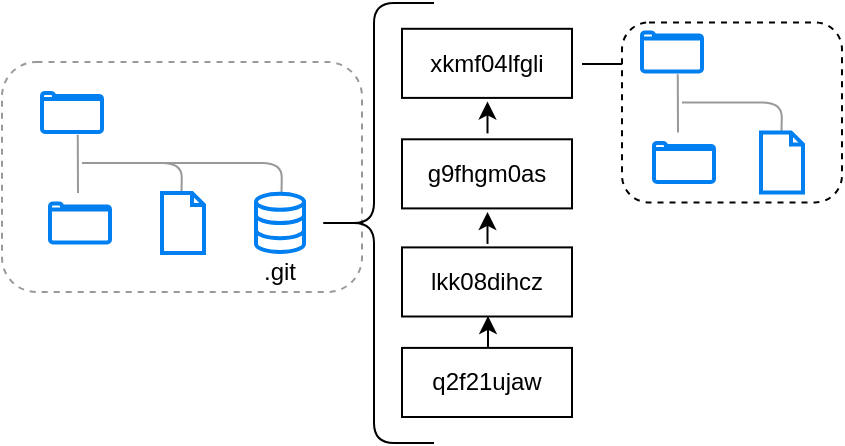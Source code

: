 <mxfile>
    <diagram id="0nmvTfrTeX1Rg3ekf0Fh" name="Page-1">
        <mxGraphModel dx="593" dy="811" grid="1" gridSize="10" guides="1" tooltips="1" connect="1" arrows="1" fold="1" page="1" pageScale="1" pageWidth="850" pageHeight="1100" background="none" math="0" shadow="0">
            <root>
                <mxCell id="0"/>
                <mxCell id="1" parent="0"/>
                <mxCell id="14" value="" style="rounded=1;whiteSpace=wrap;html=1;fontSize=16;strokeColor=#999999;dashed=1;fillColor=none;" parent="1" vertex="1">
                    <mxGeometry x="40" y="493" width="180" height="115" as="geometry"/>
                </mxCell>
                <mxCell id="15" value="" style="html=1;verticalLabelPosition=bottom;align=center;labelBackgroundColor=#000000;verticalAlign=top;strokeWidth=2;strokeColor=#0080F0;shadow=0;dashed=0;shape=mxgraph.ios7.icons.folder;fontSize=16;fillColor=none;" parent="1" vertex="1">
                    <mxGeometry x="60" y="508.45" width="30" height="19.5" as="geometry"/>
                </mxCell>
                <mxCell id="16" value="" style="endArrow=none;html=1;fontSize=16;entryX=0.596;entryY=1.071;entryDx=0;entryDy=0;entryPerimeter=0;strokeColor=#999999;" parent="1" target="15" edge="1">
                    <mxGeometry width="50" height="50" relative="1" as="geometry">
                        <mxPoint x="78" y="558.45" as="sourcePoint"/>
                        <mxPoint x="120" y="498.45" as="targetPoint"/>
                    </mxGeometry>
                </mxCell>
                <mxCell id="17" value="" style="endArrow=none;html=1;fontSize=16;strokeColor=#999999;" parent="1" edge="1">
                    <mxGeometry width="50" height="50" relative="1" as="geometry">
                        <mxPoint x="80" y="543.45" as="sourcePoint"/>
                        <mxPoint x="129.75" y="558.45" as="targetPoint"/>
                        <Array as="points">
                            <mxPoint x="130" y="543.45"/>
                        </Array>
                    </mxGeometry>
                </mxCell>
                <mxCell id="18" value="" style="endArrow=none;html=1;fontSize=16;strokeColor=#999999;" parent="1" edge="1">
                    <mxGeometry width="50" height="50" relative="1" as="geometry">
                        <mxPoint x="110" y="543.45" as="sourcePoint"/>
                        <mxPoint x="179.75" y="558.45" as="targetPoint"/>
                        <Array as="points">
                            <mxPoint x="180" y="543.45"/>
                        </Array>
                    </mxGeometry>
                </mxCell>
                <mxCell id="19" value="" style="html=1;verticalLabelPosition=bottom;align=center;labelBackgroundColor=#000000;verticalAlign=top;strokeWidth=2;strokeColor=#0080F0;shadow=0;dashed=0;shape=mxgraph.ios7.icons.document;fontSize=16;fillColor=none;" parent="1" vertex="1">
                    <mxGeometry x="120" y="558.45" width="21" height="30" as="geometry"/>
                </mxCell>
                <mxCell id="20" value="" style="html=1;verticalLabelPosition=bottom;align=center;labelBackgroundColor=#000000;verticalAlign=top;strokeWidth=2;strokeColor=#0080F0;shadow=0;dashed=0;shape=mxgraph.ios7.icons.data;fillColor=none;" parent="1" vertex="1">
                    <mxGeometry x="167" y="558.9" width="24" height="29.1" as="geometry"/>
                </mxCell>
                <mxCell id="21" value=".git" style="text;html=1;strokeColor=none;fillColor=none;align=center;verticalAlign=middle;whiteSpace=wrap;rounded=0;fontColor=#000000;" parent="1" vertex="1">
                    <mxGeometry x="159" y="588" width="40" height="20" as="geometry"/>
                </mxCell>
                <mxCell id="22" value="" style="html=1;verticalLabelPosition=bottom;align=center;labelBackgroundColor=#000000;verticalAlign=top;strokeWidth=2;strokeColor=#0080F0;shadow=0;dashed=0;shape=mxgraph.ios7.icons.folder;fontSize=16;fillColor=none;" parent="1" vertex="1">
                    <mxGeometry x="64" y="563.7" width="30" height="19.5" as="geometry"/>
                </mxCell>
                <mxCell id="44" value="" style="rounded=1;whiteSpace=wrap;html=1;fontSize=16;strokeColor=#000000;dashed=1;fillColor=none;" parent="1" vertex="1">
                    <mxGeometry x="350" y="473.2" width="110" height="90" as="geometry"/>
                </mxCell>
                <mxCell id="45" value="" style="html=1;verticalLabelPosition=bottom;align=center;labelBackgroundColor=#000000;verticalAlign=top;strokeWidth=2;strokeColor=#0080F0;shadow=0;dashed=0;shape=mxgraph.ios7.icons.folder;fontSize=16;fillColor=none;" parent="1" vertex="1">
                    <mxGeometry x="360" y="478.2" width="30" height="19.5" as="geometry"/>
                </mxCell>
                <mxCell id="46" value="" style="endArrow=none;html=1;fontSize=16;entryX=0.596;entryY=1.071;entryDx=0;entryDy=0;entryPerimeter=0;strokeColor=#999999;" parent="1" target="45" edge="1">
                    <mxGeometry width="50" height="50" relative="1" as="geometry">
                        <mxPoint x="378" y="528.2" as="sourcePoint"/>
                        <mxPoint x="420" y="468.2" as="targetPoint"/>
                    </mxGeometry>
                </mxCell>
                <mxCell id="47" value="" style="endArrow=none;html=1;fontSize=16;strokeColor=#999999;" parent="1" edge="1">
                    <mxGeometry width="50" height="50" relative="1" as="geometry">
                        <mxPoint x="380" y="513.2" as="sourcePoint"/>
                        <mxPoint x="429.75" y="528.2" as="targetPoint"/>
                        <Array as="points">
                            <mxPoint x="430" y="513.2"/>
                        </Array>
                    </mxGeometry>
                </mxCell>
                <mxCell id="49" value="" style="html=1;verticalLabelPosition=bottom;align=center;labelBackgroundColor=#000000;verticalAlign=top;strokeWidth=2;strokeColor=#0080F0;shadow=0;dashed=0;shape=mxgraph.ios7.icons.document;fontSize=16;fillColor=none;" parent="1" vertex="1">
                    <mxGeometry x="419.5" y="528.2" width="21" height="30" as="geometry"/>
                </mxCell>
                <mxCell id="52" value="" style="html=1;verticalLabelPosition=bottom;align=center;labelBackgroundColor=#000000;verticalAlign=top;strokeWidth=2;strokeColor=#0080F0;shadow=0;dashed=0;shape=mxgraph.ios7.icons.folder;fontSize=16;fillColor=none;" parent="1" vertex="1">
                    <mxGeometry x="366" y="533.45" width="30" height="19.5" as="geometry"/>
                </mxCell>
                <mxCell id="53" value="" style="shape=curlyBracket;whiteSpace=wrap;html=1;rounded=1;fillColor=#000000;strokeColor=#000000;rotation=0;" parent="1" vertex="1">
                    <mxGeometry x="196" y="463.45" width="60" height="220" as="geometry"/>
                </mxCell>
                <mxCell id="56" value="&lt;font color=&quot;#000000&quot;&gt;xkmf04lfgli&lt;/font&gt;" style="rounded=0;whiteSpace=wrap;html=1;strokeColor=#000000;fillColor=none;" parent="1" vertex="1">
                    <mxGeometry x="240" y="476.4" width="85" height="34.55" as="geometry"/>
                </mxCell>
                <mxCell id="57" value="&lt;font color=&quot;#000000&quot;&gt;g9fhgm0as&lt;/font&gt;" style="rounded=0;whiteSpace=wrap;html=1;strokeColor=#000000;fillColor=none;" parent="1" vertex="1">
                    <mxGeometry x="240" y="531.65" width="85" height="34.55" as="geometry"/>
                </mxCell>
                <mxCell id="58" value="&lt;font color=&quot;#000000&quot;&gt;lkk08dihcz&lt;/font&gt;" style="rounded=0;whiteSpace=wrap;html=1;strokeColor=#000000;fillColor=none;" parent="1" vertex="1">
                    <mxGeometry x="240" y="585.7" width="85" height="34.55" as="geometry"/>
                </mxCell>
                <mxCell id="59" value="&lt;font color=&quot;#000000&quot;&gt;q2f21ujaw&lt;/font&gt;" style="rounded=0;whiteSpace=wrap;html=1;strokeColor=#000000;fillColor=none;" parent="1" vertex="1">
                    <mxGeometry x="240" y="635.95" width="85" height="34.55" as="geometry"/>
                </mxCell>
                <mxCell id="60" value="" style="endArrow=classic;html=1;fontColor=#000000;entryX=0.5;entryY=1;entryDx=0;entryDy=0;strokeColor=#000000;" parent="1" target="58" edge="1">
                    <mxGeometry width="50" height="50" relative="1" as="geometry">
                        <mxPoint x="283" y="635.95" as="sourcePoint"/>
                        <mxPoint x="367" y="545.95" as="targetPoint"/>
                        <Array as="points">
                            <mxPoint x="283" y="619.95"/>
                        </Array>
                    </mxGeometry>
                </mxCell>
                <mxCell id="64" value="" style="endArrow=classic;html=1;fontColor=#000000;entryX=0.5;entryY=1;entryDx=0;entryDy=0;strokeColor=#000000;" parent="1" edge="1">
                    <mxGeometry width="50" height="50" relative="1" as="geometry">
                        <mxPoint x="282.75" y="583.95" as="sourcePoint"/>
                        <mxPoint x="282.25" y="568.25" as="targetPoint"/>
                        <Array as="points">
                            <mxPoint x="282.75" y="567.95"/>
                        </Array>
                    </mxGeometry>
                </mxCell>
                <mxCell id="65" value="" style="endArrow=classic;html=1;fontColor=#000000;entryX=0.5;entryY=1;entryDx=0;entryDy=0;strokeColor=#000000;" parent="1" edge="1">
                    <mxGeometry width="50" height="50" relative="1" as="geometry">
                        <mxPoint x="282.75" y="528.7" as="sourcePoint"/>
                        <mxPoint x="282.25" y="513.0" as="targetPoint"/>
                        <Array as="points">
                            <mxPoint x="282.75" y="512.7"/>
                        </Array>
                    </mxGeometry>
                </mxCell>
                <mxCell id="71" value="" style="endArrow=none;html=1;fontColor=#000000;strokeColor=#000000;" parent="1" edge="1">
                    <mxGeometry width="50" height="50" relative="1" as="geometry">
                        <mxPoint x="350" y="494" as="sourcePoint"/>
                        <mxPoint x="330" y="494" as="targetPoint"/>
                    </mxGeometry>
                </mxCell>
            </root>
        </mxGraphModel>
    </diagram>
</mxfile>